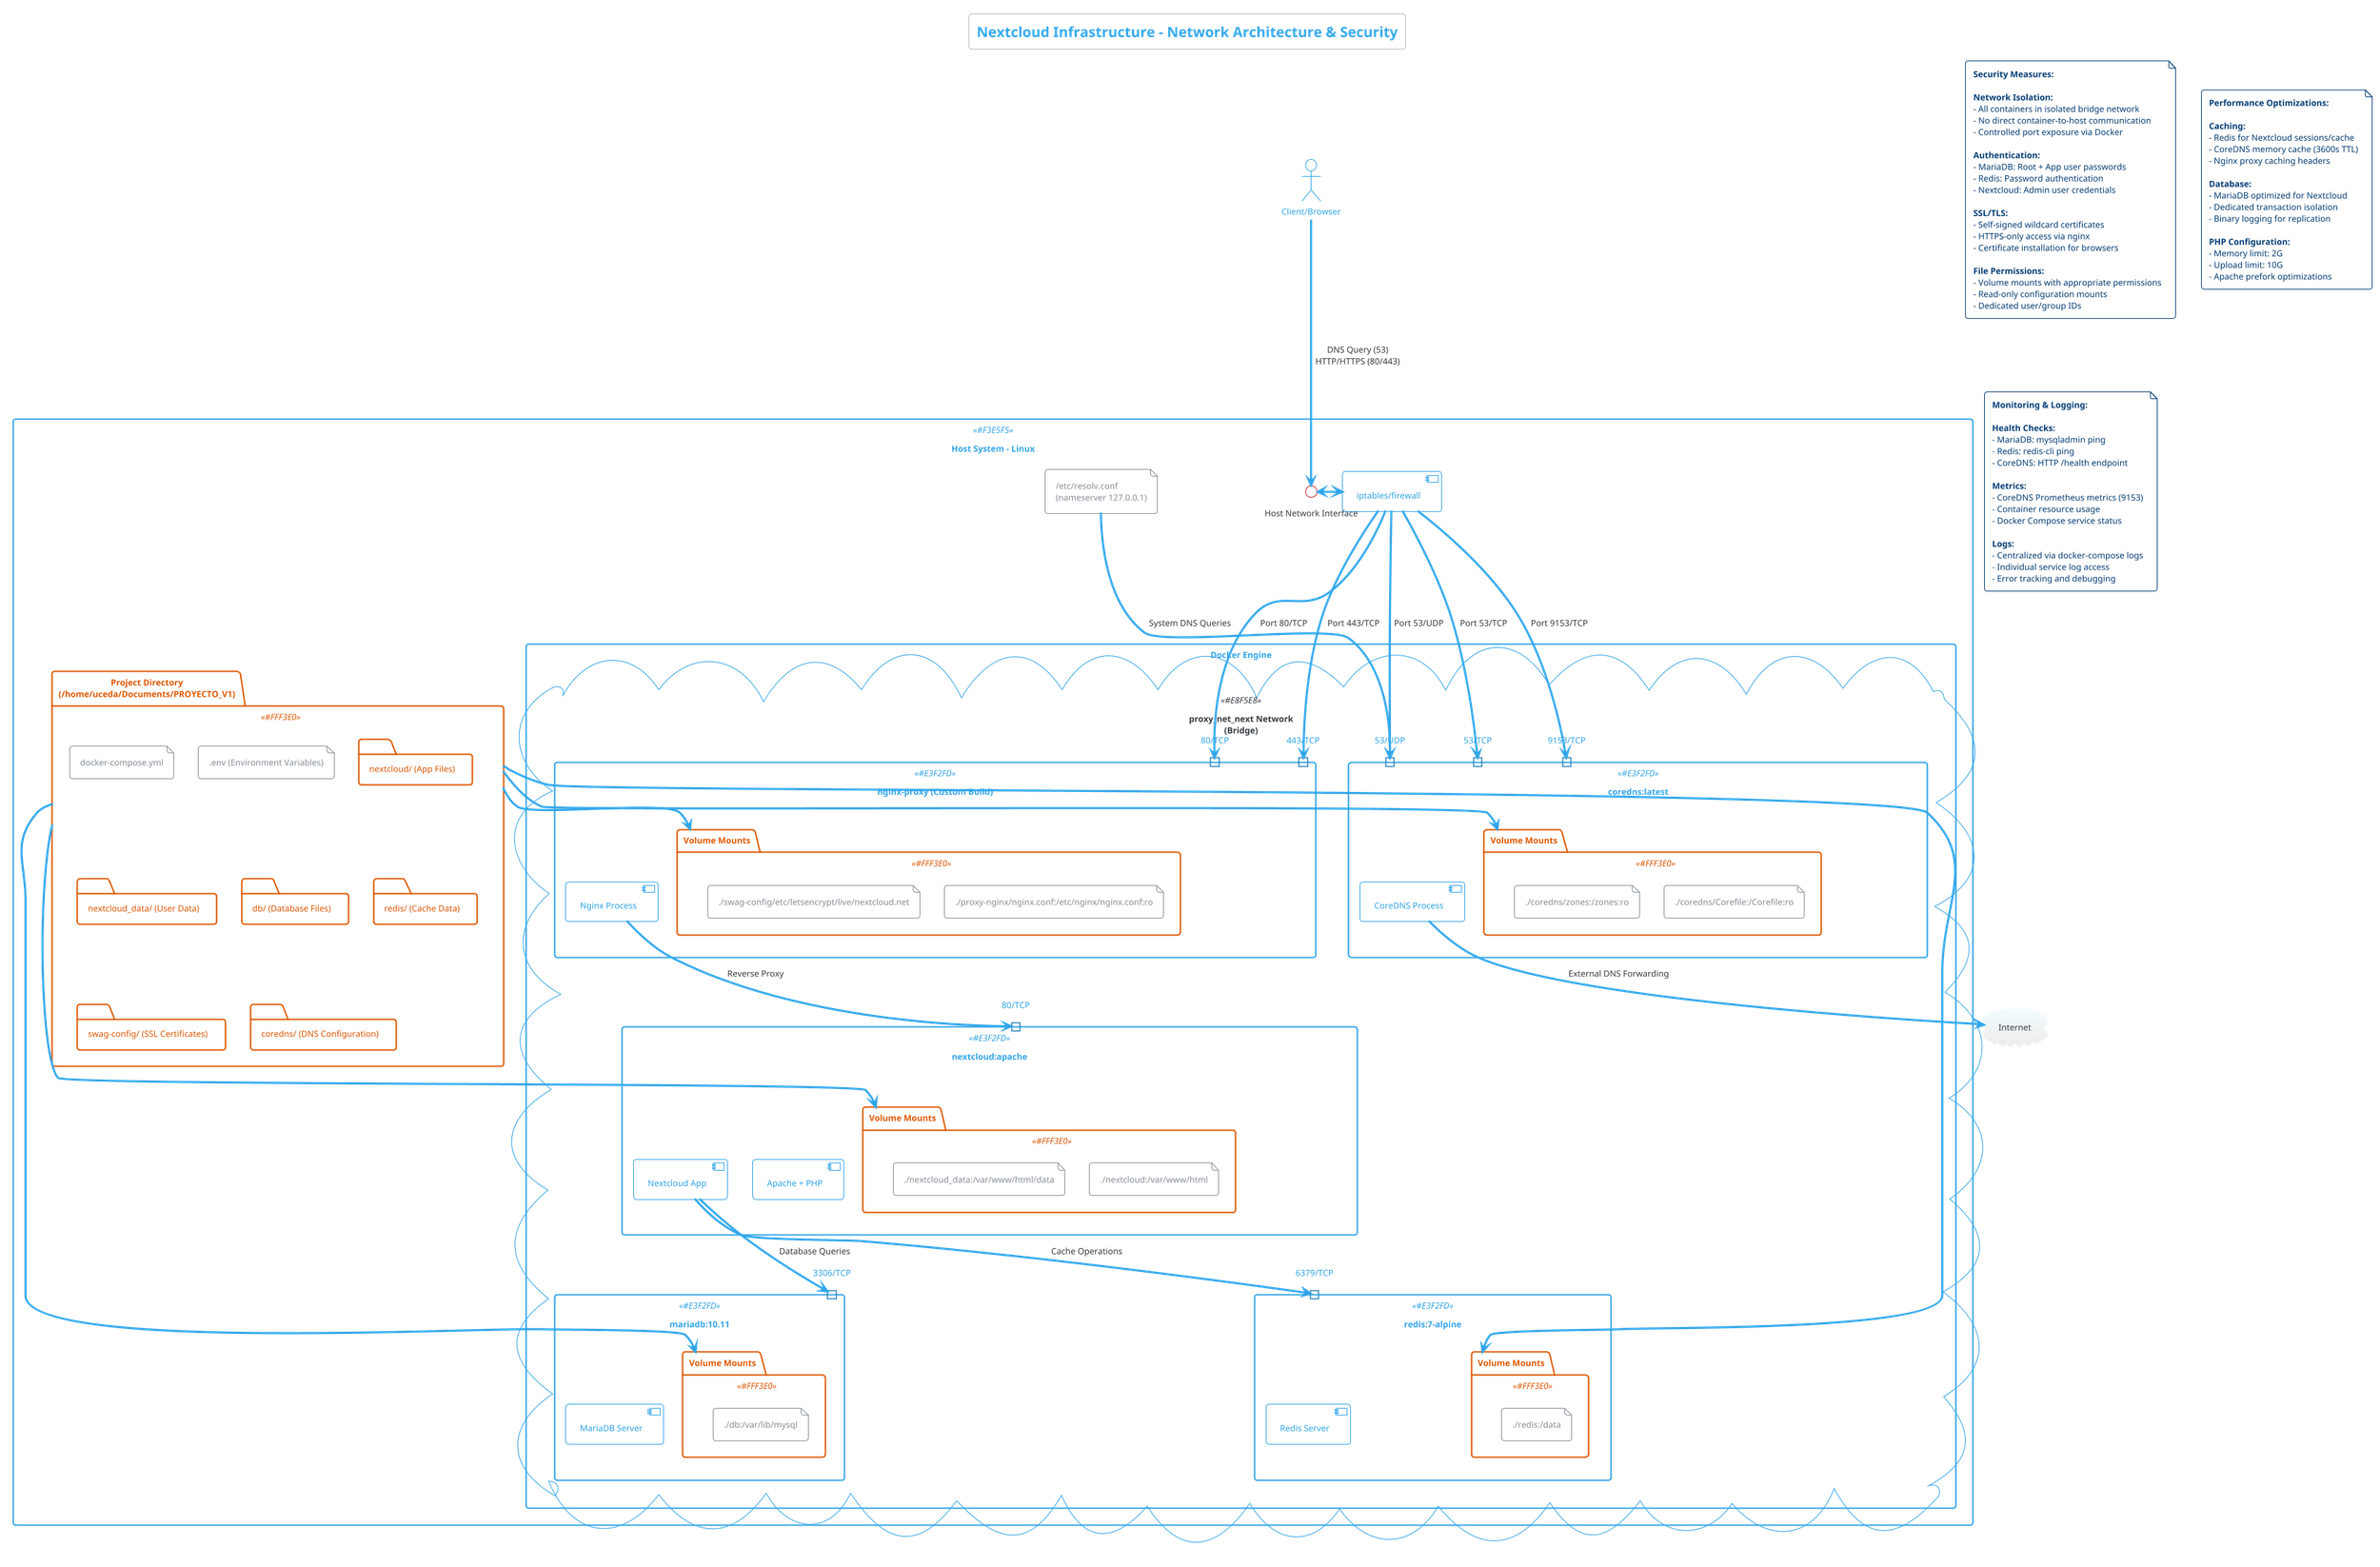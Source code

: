 @startuml Nextcloud Network Architecture
!theme cerulean-outline

title Nextcloud Infrastructure - Network Architecture & Security

' Define colors
!define CONTAINER_COLOR #E3F2FD
!define NETWORK_COLOR #E8F5E8
!define VOLUME_COLOR #FFF3E0
!define SECURITY_COLOR #FCE4EC
!define HOST_COLOR #F3E5F5

' Network boundary
rectangle "Host System - Linux" as host_system <<HOST_COLOR>> {
    
    ' Host network interface
    interface "Host Network Interface" as host_net
    component "iptables/firewall" as firewall
    file "/etc/resolv.conf\n(nameserver 127.0.0.1)" as resolv_conf
    
    ' Docker engine
    rectangle "Docker Engine" as docker_engine {
        
        ' External network
        cloud "proxy_net_next Network\n(Bridge)" as docker_network <<NETWORK_COLOR>> {
            
            ' DNS Service
            rectangle "coredns:latest" as coredns_container <<CONTAINER_COLOR>> {
                port "53/UDP" as dns_udp
                port "53/TCP" as dns_tcp  
                port "9153/TCP" as metrics_port
                component "CoreDNS Process" as coredns_process
                
                folder "Volume Mounts" as coredns_volumes <<VOLUME_COLOR>> {
                    file "./coredns/Corefile:/Corefile:ro"
                    file "./coredns/zones:/zones:ro"
                }
            }
            
            ' Reverse Proxy
            rectangle "nginx-proxy (Custom Build)" as nginx_container <<CONTAINER_COLOR>> {
                port "80/TCP" as http_port
                port "443/TCP" as https_port
                component "Nginx Process" as nginx_process
                
                folder "Volume Mounts" as nginx_volumes <<VOLUME_COLOR>> {
                    file "./proxy-nginx/nginx.conf:/etc/nginx/nginx.conf:ro"
                    file "./swag-config/etc/letsencrypt/live/nextcloud.net"
                }
            }
            
            ' Application Server
            rectangle "nextcloud:apache" as nextcloud_container <<CONTAINER_COLOR>> {
                port "80/TCP" as nc_http
                component "Apache + PHP" as apache_php
                component "Nextcloud App" as nc_app
                
                folder "Volume Mounts" as nc_volumes <<VOLUME_COLOR>> {
                    file "./nextcloud:/var/www/html"
                    file "./nextcloud_data:/var/www/html/data"
                }
            }
            
            ' Database
            rectangle "mariadb:10.11" as mariadb_container <<CONTAINER_COLOR>> {
                port "3306/TCP" as mysql_port
                component "MariaDB Server" as mariadb_process
                
                folder "Volume Mounts" as db_volumes <<VOLUME_COLOR>> {
                    file "./db:/var/lib/mysql"
                }
            }
            
            ' Cache
            rectangle "redis:7-alpine" as redis_container <<CONTAINER_COLOR>> {
                port "6379/TCP" as redis_port
                component "Redis Server" as redis_process
                
                folder "Volume Mounts" as redis_volumes <<VOLUME_COLOR>> {
                    file "./redis:/data"
                }
            }
        }
    }
    
    ' Host file system
    folder "Project Directory\n(/home/uceda/Documents/PROYECTO_V1)" as project_root <<VOLUME_COLOR>> {
        file "docker-compose.yml"
        file ".env (Environment Variables)"
        folder "nextcloud/ (App Files)"
        folder "nextcloud_data/ (User Data)"
        folder "db/ (Database Files)"
        folder "redis/ (Cache Data)"
        folder "swag-config/ (SSL Certificates)"
        folder "coredns/ (DNS Configuration)"
    }
}

' External connections
cloud "Internet" as internet
actor "Client/Browser" as client

' Port mappings and connections
host_net <-> firewall
firewall --> dns_udp : Port 53/UDP
firewall --> dns_tcp : Port 53/TCP
firewall --> http_port : Port 80/TCP
firewall --> https_port : Port 443/TCP
firewall --> metrics_port : Port 9153/TCP

' Client connections
client --> host_net : DNS Query (53)\nHTTP/HTTPS (80/443)

' Internal container communication
nginx_process --> nc_http : Reverse Proxy
nc_app --> mysql_port : Database Queries
nc_app --> redis_port : Cache Operations
coredns_process --> internet : External DNS Forwarding

' Volume mappings
project_root --> coredns_volumes
project_root --> nginx_volumes  
project_root --> nc_volumes
project_root --> db_volumes
project_root --> redis_volumes

' DNS resolution flow
resolv_conf --> dns_udp : System DNS Queries

' Security boundaries
note as security_note <<SECURITY_COLOR>>
    **Security Measures:**
    
    **Network Isolation:**
    - All containers in isolated bridge network
    - No direct container-to-host communication
    - Controlled port exposure via Docker
    
    **Authentication:**
    - MariaDB: Root + App user passwords
    - Redis: Password authentication
    - Nextcloud: Admin user credentials
    
    **SSL/TLS:**
    - Self-signed wildcard certificates
    - HTTPS-only access via nginx
    - Certificate installation for browsers
    
    **File Permissions:**
    - Volume mounts with appropriate permissions
    - Read-only configuration mounts
    - Dedicated user/group IDs
end note

' Performance notes
note as performance_note <<VOLUME_COLOR>>
    **Performance Optimizations:**
    
    **Caching:**
    - Redis for Nextcloud sessions/cache
    - CoreDNS memory cache (3600s TTL)
    - Nginx proxy caching headers
    
    **Database:**
    - MariaDB optimized for Nextcloud
    - Dedicated transaction isolation
    - Binary logging for replication
    
    **PHP Configuration:**
    - Memory limit: 2G
    - Upload limit: 10G
    - Apache prefork optimizations
end note

' Monitoring
note as monitoring_note <<NETWORK_COLOR>>
    **Monitoring & Logging:**
    
    **Health Checks:**
    - MariaDB: mysqladmin ping
    - Redis: redis-cli ping  
    - CoreDNS: HTTP /health endpoint
    
    **Metrics:**
    - CoreDNS Prometheus metrics (9153)
    - Container resource usage
    - Docker Compose service status
    
    **Logs:**
    - Centralized via docker-compose logs
    - Individual service log access
    - Error tracking and debugging
end note

@enduml